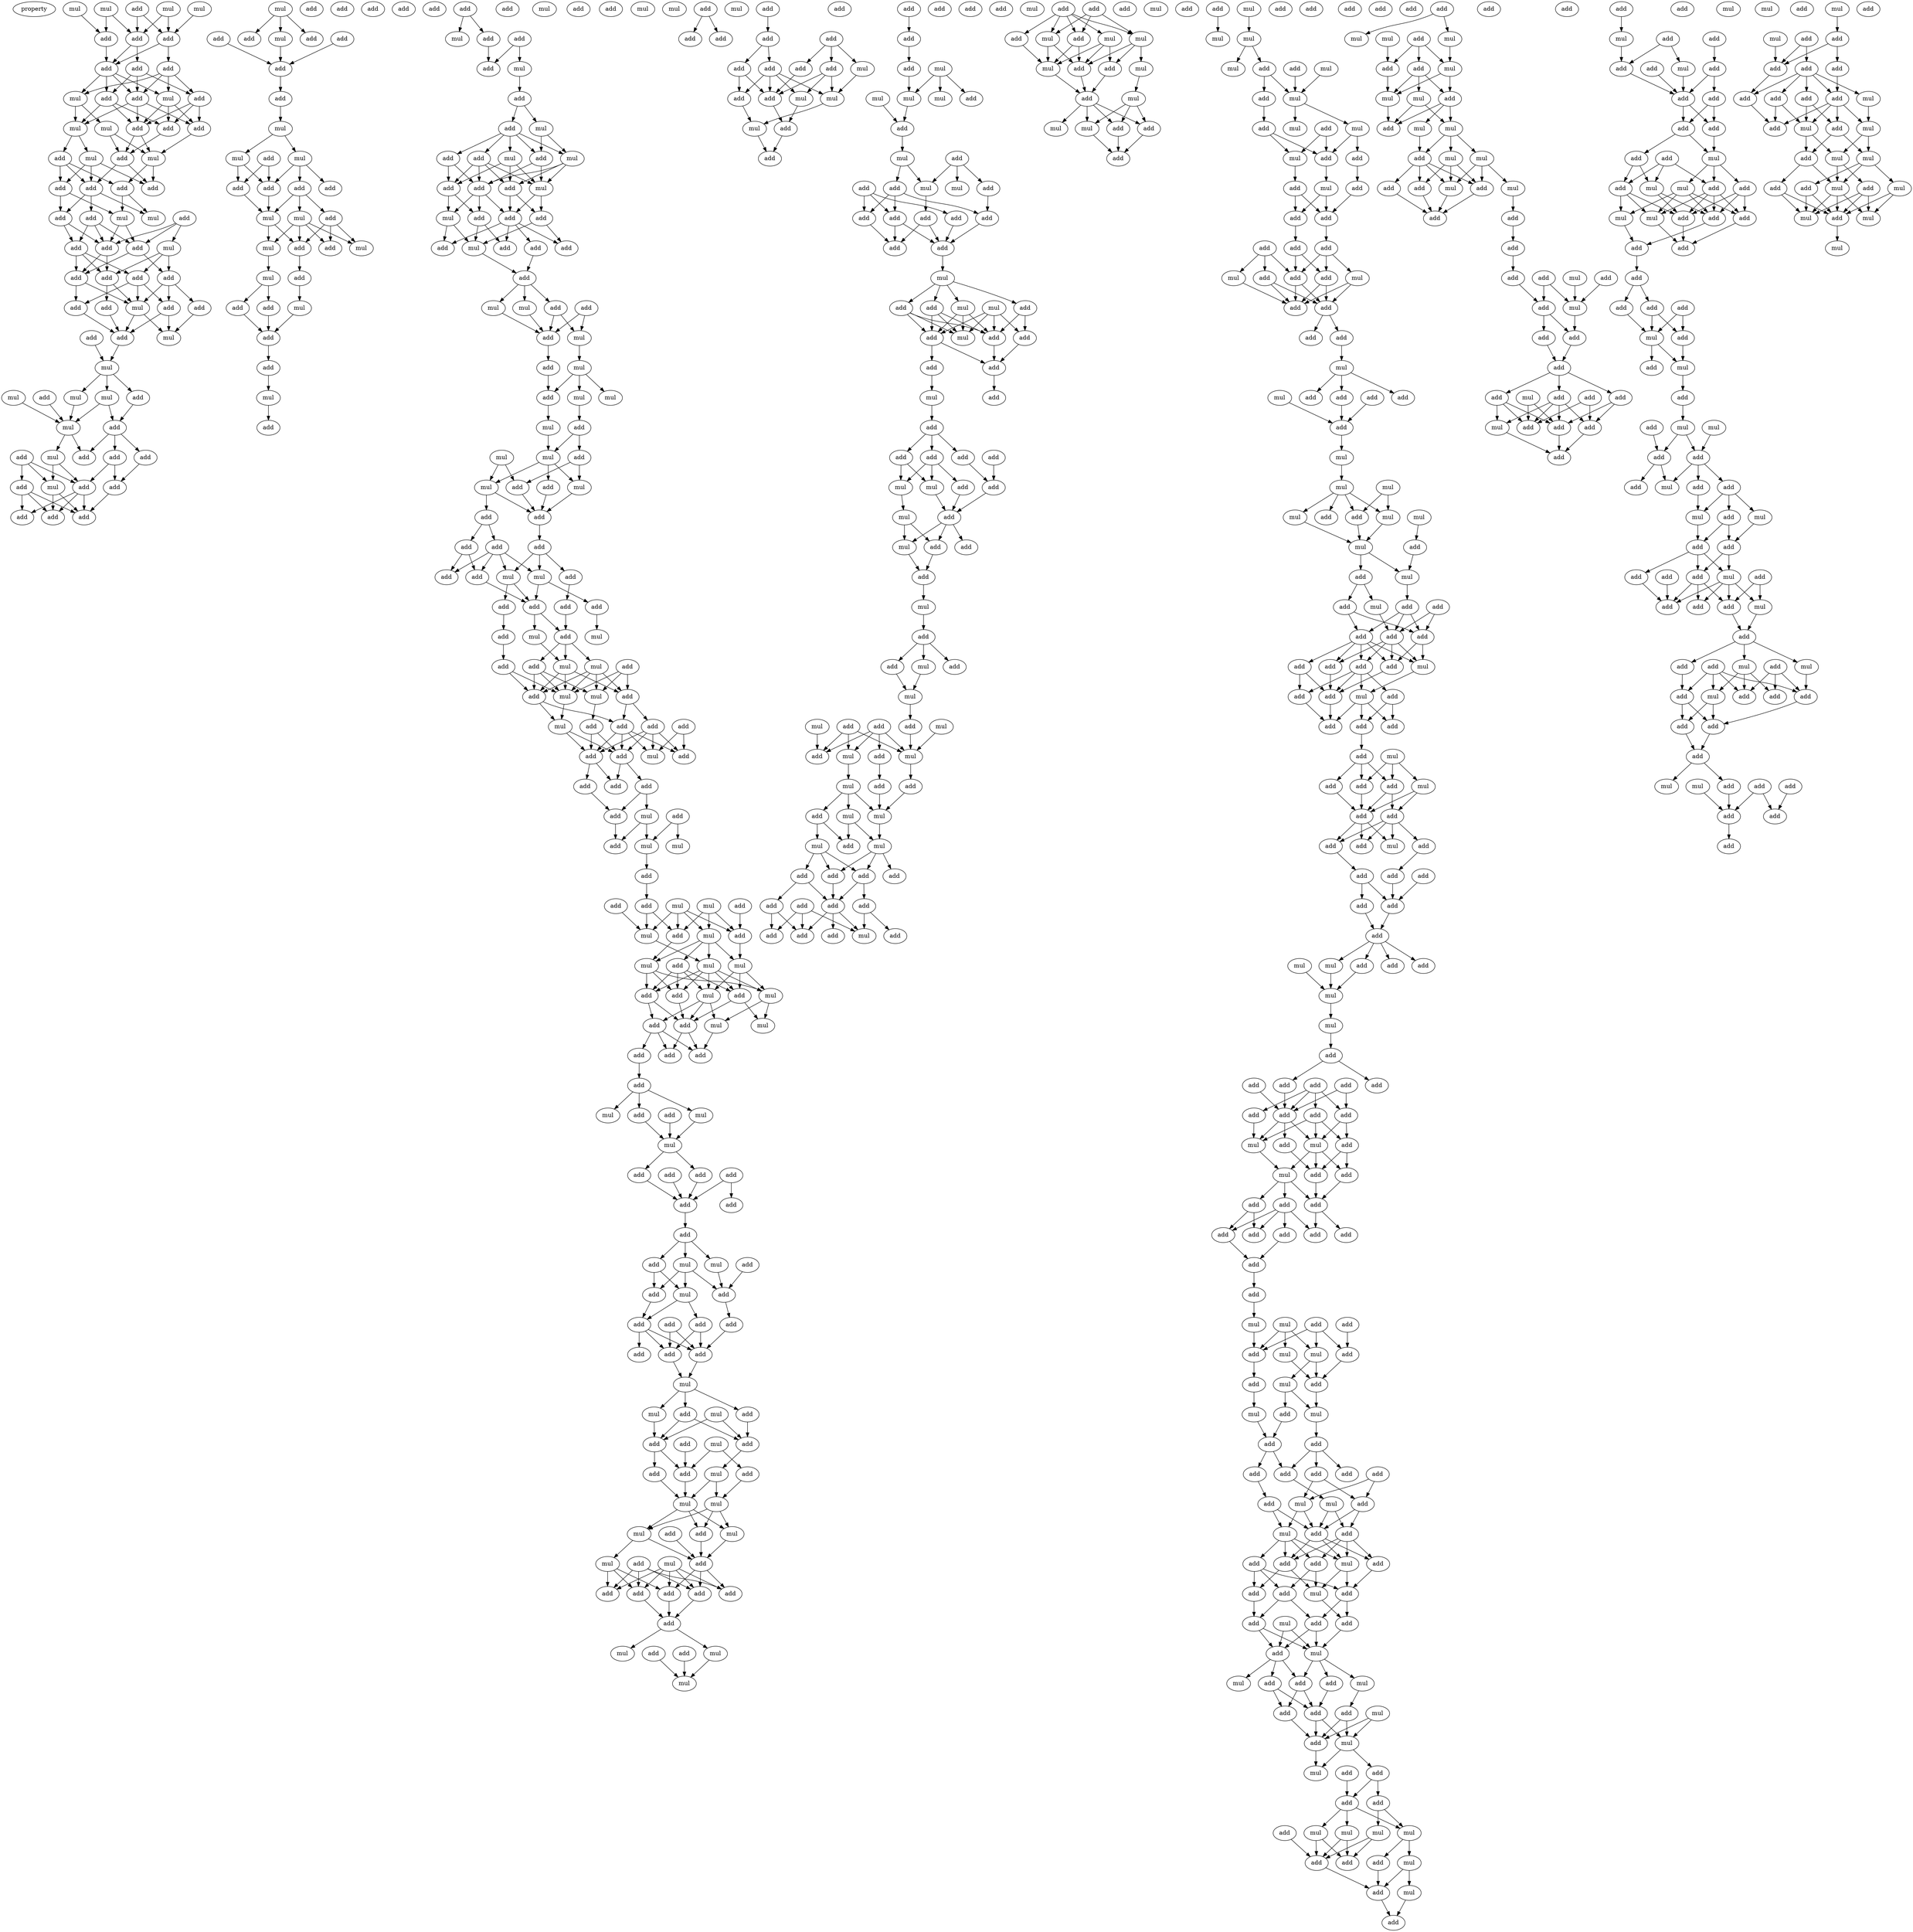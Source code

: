 digraph {
    node [fontcolor=black]
    property [mul=2,lf=1.8]
    0 [ label = mul ];
    1 [ label = mul ];
    2 [ label = mul ];
    3 [ label = add ];
    4 [ label = mul ];
    5 [ label = add ];
    6 [ label = add ];
    7 [ label = add ];
    8 [ label = add ];
    9 [ label = add ];
    10 [ label = add ];
    11 [ label = mul ];
    12 [ label = mul ];
    13 [ label = add ];
    14 [ label = add ];
    15 [ label = add ];
    16 [ label = add ];
    17 [ label = mul ];
    18 [ label = add ];
    19 [ label = add ];
    20 [ label = mul ];
    21 [ label = mul ];
    22 [ label = mul ];
    23 [ label = add ];
    24 [ label = add ];
    25 [ label = add ];
    26 [ label = add ];
    27 [ label = add ];
    28 [ label = add ];
    29 [ label = add ];
    30 [ label = mul ];
    31 [ label = mul ];
    32 [ label = add ];
    33 [ label = add ];
    34 [ label = add ];
    35 [ label = add ];
    36 [ label = add ];
    37 [ label = mul ];
    38 [ label = add ];
    39 [ label = add ];
    40 [ label = add ];
    41 [ label = add ];
    42 [ label = add ];
    43 [ label = mul ];
    44 [ label = add ];
    45 [ label = add ];
    46 [ label = add ];
    47 [ label = mul ];
    48 [ label = add ];
    49 [ label = add ];
    50 [ label = mul ];
    51 [ label = mul ];
    52 [ label = mul ];
    53 [ label = mul ];
    54 [ label = add ];
    55 [ label = add ];
    56 [ label = mul ];
    57 [ label = add ];
    58 [ label = mul ];
    59 [ label = add ];
    60 [ label = add ];
    61 [ label = add ];
    62 [ label = add ];
    63 [ label = add ];
    64 [ label = mul ];
    65 [ label = add ];
    66 [ label = add ];
    67 [ label = add ];
    68 [ label = add ];
    69 [ label = add ];
    70 [ label = mul ];
    71 [ label = add ];
    72 [ label = add ];
    73 [ label = mul ];
    74 [ label = add ];
    75 [ label = add ];
    76 [ label = add ];
    77 [ label = add ];
    78 [ label = add ];
    79 [ label = mul ];
    80 [ label = mul ];
    81 [ label = mul ];
    82 [ label = add ];
    83 [ label = add ];
    84 [ label = add ];
    85 [ label = add ];
    86 [ label = add ];
    87 [ label = add ];
    88 [ label = add ];
    89 [ label = mul ];
    90 [ label = mul ];
    91 [ label = add ];
    92 [ label = add ];
    93 [ label = add ];
    94 [ label = mul ];
    95 [ label = mul ];
    96 [ label = mul ];
    97 [ label = add ];
    98 [ label = add ];
    99 [ label = mul ];
    100 [ label = add ];
    101 [ label = add ];
    102 [ label = add ];
    103 [ label = add ];
    104 [ label = add ];
    105 [ label = mul ];
    106 [ label = add ];
    107 [ label = add ];
    108 [ label = add ];
    109 [ label = add ];
    110 [ label = mul ];
    111 [ label = add ];
    112 [ label = mul ];
    113 [ label = add ];
    114 [ label = add ];
    115 [ label = mul ];
    116 [ label = add ];
    117 [ label = mul ];
    118 [ label = mul ];
    119 [ label = add ];
    120 [ label = add ];
    121 [ label = mul ];
    122 [ label = add ];
    123 [ label = add ];
    124 [ label = add ];
    125 [ label = mul ];
    126 [ label = add ];
    127 [ label = add ];
    128 [ label = add ];
    129 [ label = mul ];
    130 [ label = add ];
    131 [ label = add ];
    132 [ label = add ];
    133 [ label = add ];
    134 [ label = add ];
    135 [ label = mul ];
    136 [ label = add ];
    137 [ label = add ];
    138 [ label = add ];
    139 [ label = mul ];
    140 [ label = add ];
    141 [ label = mul ];
    142 [ label = add ];
    143 [ label = mul ];
    144 [ label = mul ];
    145 [ label = mul ];
    146 [ label = add ];
    147 [ label = mul ];
    148 [ label = add ];
    149 [ label = mul ];
    150 [ label = add ];
    151 [ label = mul ];
    152 [ label = mul ];
    153 [ label = add ];
    154 [ label = mul ];
    155 [ label = mul ];
    156 [ label = add ];
    157 [ label = add ];
    158 [ label = add ];
    159 [ label = add ];
    160 [ label = add ];
    161 [ label = add ];
    162 [ label = mul ];
    163 [ label = mul ];
    164 [ label = add ];
    165 [ label = add ];
    166 [ label = add ];
    167 [ label = add ];
    168 [ label = add ];
    169 [ label = add ];
    170 [ label = add ];
    171 [ label = add ];
    172 [ label = mul ];
    173 [ label = mul ];
    174 [ label = add ];
    175 [ label = mul ];
    176 [ label = add ];
    177 [ label = add ];
    178 [ label = mul ];
    179 [ label = add ];
    180 [ label = mul ];
    181 [ label = add ];
    182 [ label = add ];
    183 [ label = mul ];
    184 [ label = add ];
    185 [ label = add ];
    186 [ label = add ];
    187 [ label = mul ];
    188 [ label = add ];
    189 [ label = add ];
    190 [ label = mul ];
    191 [ label = add ];
    192 [ label = add ];
    193 [ label = add ];
    194 [ label = add ];
    195 [ label = add ];
    196 [ label = mul ];
    197 [ label = add ];
    198 [ label = add ];
    199 [ label = add ];
    200 [ label = mul ];
    201 [ label = mul ];
    202 [ label = add ];
    203 [ label = mul ];
    204 [ label = add ];
    205 [ label = add ];
    206 [ label = mul ];
    207 [ label = add ];
    208 [ label = mul ];
    209 [ label = add ];
    210 [ label = mul ];
    211 [ label = add ];
    212 [ label = mul ];
    213 [ label = mul ];
    214 [ label = add ];
    215 [ label = mul ];
    216 [ label = mul ];
    217 [ label = add ];
    218 [ label = mul ];
    219 [ label = add ];
    220 [ label = add ];
    221 [ label = mul ];
    222 [ label = add ];
    223 [ label = add ];
    224 [ label = mul ];
    225 [ label = add ];
    226 [ label = add ];
    227 [ label = add ];
    228 [ label = add ];
    229 [ label = add ];
    230 [ label = add ];
    231 [ label = mul ];
    232 [ label = add ];
    233 [ label = mul ];
    234 [ label = mul ];
    235 [ label = add ];
    236 [ label = add ];
    237 [ label = add ];
    238 [ label = add ];
    239 [ label = add ];
    240 [ label = add ];
    241 [ label = add ];
    242 [ label = add ];
    243 [ label = mul ];
    244 [ label = mul ];
    245 [ label = add ];
    246 [ label = add ];
    247 [ label = add ];
    248 [ label = mul ];
    249 [ label = add ];
    250 [ label = add ];
    251 [ label = add ];
    252 [ label = add ];
    253 [ label = add ];
    254 [ label = add ];
    255 [ label = add ];
    256 [ label = add ];
    257 [ label = mul ];
    258 [ label = add ];
    259 [ label = mul ];
    260 [ label = add ];
    261 [ label = mul ];
    262 [ label = add ];
    263 [ label = add ];
    264 [ label = add ];
    265 [ label = mul ];
    266 [ label = add ];
    267 [ label = mul ];
    268 [ label = add ];
    269 [ label = add ];
    270 [ label = mul ];
    271 [ label = mul ];
    272 [ label = add ];
    273 [ label = add ];
    274 [ label = mul ];
    275 [ label = mul ];
    276 [ label = add ];
    277 [ label = mul ];
    278 [ label = add ];
    279 [ label = mul ];
    280 [ label = add ];
    281 [ label = add ];
    282 [ label = add ];
    283 [ label = add ];
    284 [ label = add ];
    285 [ label = add ];
    286 [ label = add ];
    287 [ label = mul ];
    288 [ label = mul ];
    289 [ label = mul ];
    290 [ label = add ];
    291 [ label = mul ];
    292 [ label = mul ];
    293 [ label = add ];
    294 [ label = add ];
    295 [ label = add ];
    296 [ label = mul ];
    297 [ label = add ];
    298 [ label = add ];
    299 [ label = add ];
    300 [ label = add ];
    301 [ label = mul ];
    302 [ label = add ];
    303 [ label = add ];
    304 [ label = add ];
    305 [ label = add ];
    306 [ label = mul ];
    307 [ label = add ];
    308 [ label = add ];
    309 [ label = mul ];
    310 [ label = mul ];
    311 [ label = add ];
    312 [ label = add ];
    313 [ label = add ];
    314 [ label = add ];
    315 [ label = mul ];
    316 [ label = add ];
    317 [ label = add ];
    318 [ label = mul ];
    319 [ label = add ];
    320 [ label = mul ];
    321 [ label = mul ];
    322 [ label = add ];
    323 [ label = add ];
    324 [ label = mul ];
    325 [ label = mul ];
    326 [ label = add ];
    327 [ label = mul ];
    328 [ label = add ];
    329 [ label = add ];
    330 [ label = add ];
    331 [ label = add ];
    332 [ label = add ];
    333 [ label = add ];
    334 [ label = add ];
    335 [ label = add ];
    336 [ label = add ];
    337 [ label = mul ];
    338 [ label = add ];
    339 [ label = mul ];
    340 [ label = add ];
    341 [ label = mul ];
    342 [ label = add ];
    343 [ label = mul ];
    344 [ label = add ];
    345 [ label = add ];
    346 [ label = add ];
    347 [ label = add ];
    348 [ label = add ];
    349 [ label = add ];
    350 [ label = mul ];
    351 [ label = add ];
    352 [ label = add ];
    353 [ label = add ];
    354 [ label = add ];
    355 [ label = add ];
    356 [ label = mul ];
    357 [ label = add ];
    358 [ label = mul ];
    359 [ label = add ];
    360 [ label = mul ];
    361 [ label = add ];
    362 [ label = mul ];
    363 [ label = add ];
    364 [ label = add ];
    365 [ label = add ];
    366 [ label = add ];
    367 [ label = mul ];
    368 [ label = add ];
    369 [ label = mul ];
    370 [ label = add ];
    371 [ label = add ];
    372 [ label = add ];
    373 [ label = mul ];
    374 [ label = mul ];
    375 [ label = add ];
    376 [ label = mul ];
    377 [ label = mul ];
    378 [ label = add ];
    379 [ label = add ];
    380 [ label = add ];
    381 [ label = mul ];
    382 [ label = add ];
    383 [ label = mul ];
    384 [ label = add ];
    385 [ label = add ];
    386 [ label = mul ];
    387 [ label = add ];
    388 [ label = mul ];
    389 [ label = mul ];
    390 [ label = add ];
    391 [ label = mul ];
    392 [ label = mul ];
    393 [ label = add ];
    394 [ label = add ];
    395 [ label = add ];
    396 [ label = add ];
    397 [ label = add ];
    398 [ label = add ];
    399 [ label = add ];
    400 [ label = add ];
    401 [ label = add ];
    402 [ label = mul ];
    403 [ label = add ];
    404 [ label = add ];
    405 [ label = add ];
    406 [ label = add ];
    407 [ label = add ];
    408 [ label = mul ];
    409 [ label = mul ];
    410 [ label = add ];
    411 [ label = mul ];
    412 [ label = add ];
    413 [ label = mul ];
    414 [ label = add ];
    415 [ label = mul ];
    416 [ label = add ];
    417 [ label = add ];
    418 [ label = mul ];
    419 [ label = add ];
    420 [ label = add ];
    421 [ label = mul ];
    422 [ label = mul ];
    423 [ label = mul ];
    424 [ label = add ];
    425 [ label = add ];
    426 [ label = add ];
    427 [ label = add ];
    428 [ label = mul ];
    429 [ label = mul ];
    430 [ label = mul ];
    431 [ label = mul ];
    432 [ label = add ];
    433 [ label = add ];
    434 [ label = mul ];
    435 [ label = add ];
    436 [ label = add ];
    437 [ label = mul ];
    438 [ label = add ];
    439 [ label = mul ];
    440 [ label = add ];
    441 [ label = mul ];
    442 [ label = add ];
    443 [ label = mul ];
    444 [ label = add ];
    445 [ label = add ];
    446 [ label = add ];
    447 [ label = add ];
    448 [ label = mul ];
    449 [ label = add ];
    450 [ label = add ];
    451 [ label = add ];
    452 [ label = add ];
    453 [ label = add ];
    454 [ label = mul ];
    455 [ label = add ];
    456 [ label = add ];
    457 [ label = add ];
    458 [ label = mul ];
    459 [ label = add ];
    460 [ label = add ];
    461 [ label = add ];
    462 [ label = add ];
    463 [ label = mul ];
    464 [ label = add ];
    465 [ label = add ];
    466 [ label = add ];
    467 [ label = mul ];
    468 [ label = add ];
    469 [ label = add ];
    470 [ label = mul ];
    471 [ label = add ];
    472 [ label = mul ];
    473 [ label = mul ];
    474 [ label = add ];
    475 [ label = mul ];
    476 [ label = add ];
    477 [ label = add ];
    478 [ label = mul ];
    479 [ label = mul ];
    480 [ label = mul ];
    481 [ label = add ];
    482 [ label = add ];
    483 [ label = mul ];
    484 [ label = mul ];
    485 [ label = add ];
    486 [ label = add ];
    487 [ label = add ];
    488 [ label = add ];
    489 [ label = add ];
    490 [ label = add ];
    491 [ label = mul ];
    492 [ label = add ];
    493 [ label = add ];
    494 [ label = add ];
    495 [ label = add ];
    496 [ label = mul ];
    497 [ label = add ];
    498 [ label = add ];
    499 [ label = add ];
    500 [ label = add ];
    501 [ label = add ];
    502 [ label = add ];
    503 [ label = mul ];
    504 [ label = add ];
    505 [ label = add ];
    506 [ label = add ];
    507 [ label = add ];
    508 [ label = mul ];
    509 [ label = add ];
    510 [ label = add ];
    511 [ label = mul ];
    512 [ label = add ];
    513 [ label = add ];
    514 [ label = add ];
    515 [ label = add ];
    516 [ label = add ];
    517 [ label = add ];
    518 [ label = add ];
    519 [ label = add ];
    520 [ label = add ];
    521 [ label = add ];
    522 [ label = add ];
    523 [ label = mul ];
    524 [ label = mul ];
    525 [ label = add ];
    526 [ label = add ];
    527 [ label = mul ];
    528 [ label = mul ];
    529 [ label = add ];
    530 [ label = add ];
    531 [ label = add ];
    532 [ label = add ];
    533 [ label = add ];
    534 [ label = add ];
    535 [ label = add ];
    536 [ label = add ];
    537 [ label = add ];
    538 [ label = add ];
    539 [ label = add ];
    540 [ label = add ];
    541 [ label = mul ];
    542 [ label = mul ];
    543 [ label = add ];
    544 [ label = mul ];
    545 [ label = add ];
    546 [ label = add ];
    547 [ label = add ];
    548 [ label = add ];
    549 [ label = add ];
    550 [ label = add ];
    551 [ label = add ];
    552 [ label = add ];
    553 [ label = add ];
    554 [ label = add ];
    555 [ label = add ];
    556 [ label = mul ];
    557 [ label = add ];
    558 [ label = mul ];
    559 [ label = add ];
    560 [ label = add ];
    561 [ label = mul ];
    562 [ label = add ];
    563 [ label = mul ];
    564 [ label = add ];
    565 [ label = add ];
    566 [ label = mul ];
    567 [ label = mul ];
    568 [ label = add ];
    569 [ label = mul ];
    570 [ label = add ];
    571 [ label = add ];
    572 [ label = add ];
    573 [ label = add ];
    574 [ label = add ];
    575 [ label = add ];
    576 [ label = add ];
    577 [ label = add ];
    578 [ label = mul ];
    579 [ label = mul ];
    580 [ label = add ];
    581 [ label = add ];
    582 [ label = add ];
    583 [ label = mul ];
    584 [ label = add ];
    585 [ label = mul ];
    586 [ label = add ];
    587 [ label = add ];
    588 [ label = add ];
    589 [ label = add ];
    590 [ label = add ];
    591 [ label = mul ];
    592 [ label = add ];
    593 [ label = add ];
    594 [ label = add ];
    595 [ label = add ];
    596 [ label = mul ];
    597 [ label = add ];
    598 [ label = mul ];
    599 [ label = mul ];
    600 [ label = add ];
    601 [ label = add ];
    602 [ label = add ];
    603 [ label = mul ];
    604 [ label = mul ];
    605 [ label = add ];
    606 [ label = add ];
    607 [ label = add ];
    608 [ label = mul ];
    609 [ label = add ];
    610 [ label = add ];
    611 [ label = mul ];
    612 [ label = add ];
    613 [ label = add ];
    614 [ label = add ];
    615 [ label = mul ];
    616 [ label = mul ];
    617 [ label = mul ];
    618 [ label = mul ];
    619 [ label = add ];
    620 [ label = add ];
    621 [ label = add ];
    622 [ label = mul ];
    623 [ label = add ];
    624 [ label = add ];
    625 [ label = mul ];
    626 [ label = add ];
    627 [ label = add ];
    628 [ label = mul ];
    629 [ label = mul ];
    630 [ label = add ];
    631 [ label = mul ];
    632 [ label = add ];
    633 [ label = mul ];
    634 [ label = add ];
    635 [ label = add ];
    636 [ label = mul ];
    637 [ label = mul ];
    638 [ label = mul ];
    639 [ label = mul ];
    640 [ label = add ];
    641 [ label = mul ];
    642 [ label = add ];
    643 [ label = mul ];
    644 [ label = add ];
    645 [ label = mul ];
    646 [ label = add ];
    647 [ label = mul ];
    648 [ label = add ];
    649 [ label = add ];
    650 [ label = add ];
    651 [ label = add ];
    652 [ label = mul ];
    653 [ label = add ];
    654 [ label = add ];
    655 [ label = add ];
    656 [ label = mul ];
    657 [ label = add ];
    658 [ label = add ];
    659 [ label = add ];
    660 [ label = add ];
    661 [ label = add ];
    662 [ label = add ];
    663 [ label = mul ];
    664 [ label = add ];
    665 [ label = add ];
    666 [ label = add ];
    667 [ label = add ];
    668 [ label = add ];
    669 [ label = mul ];
    670 [ label = add ];
    671 [ label = add ];
    672 [ label = add ];
    673 [ label = add ];
    674 [ label = add ];
    675 [ label = add ];
    676 [ label = mul ];
    677 [ label = add ];
    678 [ label = add ];
    679 [ label = mul ];
    680 [ label = add ];
    681 [ label = add ];
    682 [ label = add ];
    683 [ label = add ];
    684 [ label = add ];
    685 [ label = mul ];
    686 [ label = add ];
    687 [ label = add ];
    688 [ label = mul ];
    689 [ label = add ];
    690 [ label = add ];
    691 [ label = add ];
    692 [ label = mul ];
    693 [ label = mul ];
    694 [ label = add ];
    695 [ label = mul ];
    696 [ label = add ];
    697 [ label = add ];
    698 [ label = add ];
    699 [ label = add ];
    700 [ label = add ];
    701 [ label = add ];
    702 [ label = add ];
    703 [ label = add ];
    704 [ label = add ];
    705 [ label = mul ];
    706 [ label = add ];
    707 [ label = mul ];
    708 [ label = add ];
    709 [ label = add ];
    710 [ label = mul ];
    711 [ label = add ];
    712 [ label = mul ];
    713 [ label = mul ];
    714 [ label = add ];
    715 [ label = add ];
    716 [ label = add ];
    717 [ label = mul ];
    718 [ label = mul ];
    719 [ label = add ];
    720 [ label = add ];
    721 [ label = mul ];
    722 [ label = mul ];
    723 [ label = add ];
    724 [ label = add ];
    725 [ label = add ];
    726 [ label = add ];
    727 [ label = add ];
    728 [ label = add ];
    729 [ label = add ];
    730 [ label = mul ];
    731 [ label = mul ];
    732 [ label = add ];
    733 [ label = add ];
    734 [ label = add ];
    735 [ label = add ];
    736 [ label = mul ];
    737 [ label = add ];
    738 [ label = add ];
    739 [ label = add ];
    740 [ label = mul ];
    741 [ label = mul ];
    742 [ label = add ];
    743 [ label = add ];
    744 [ label = add ];
    745 [ label = add ];
    746 [ label = add ];
    747 [ label = add ];
    748 [ label = add ];
    749 [ label = add ];
    750 [ label = mul ];
    751 [ label = add ];
    752 [ label = mul ];
    753 [ label = add ];
    754 [ label = add ];
    755 [ label = add ];
    756 [ label = add ];
    757 [ label = add ];
    758 [ label = mul ];
    759 [ label = add ];
    760 [ label = add ];
    761 [ label = mul ];
    762 [ label = add ];
    763 [ label = add ];
    764 [ label = add ];
    765 [ label = mul ];
    766 [ label = add ];
    767 [ label = add ];
    768 [ label = add ];
    769 [ label = add ];
    770 [ label = add ];
    771 [ label = mul ];
    772 [ label = mul ];
    773 [ label = add ];
    774 [ label = mul ];
    775 [ label = mul ];
    776 [ label = add ];
    777 [ label = add ];
    778 [ label = mul ];
    779 [ label = mul ];
    780 [ label = add ];
    781 [ label = add ];
    782 [ label = add ];
    783 [ label = mul ];
    784 [ label = mul ];
    785 [ label = mul ];
    786 [ label = add ];
    0 -> 7 [ name = 0 ];
    1 -> 6 [ name = 1 ];
    1 -> 7 [ name = 2 ];
    2 -> 5 [ name = 3 ];
    3 -> 6 [ name = 4 ];
    3 -> 7 [ name = 5 ];
    4 -> 5 [ name = 6 ];
    4 -> 6 [ name = 7 ];
    5 -> 8 [ name = 8 ];
    6 -> 8 [ name = 9 ];
    6 -> 10 [ name = 10 ];
    7 -> 8 [ name = 11 ];
    7 -> 9 [ name = 12 ];
    8 -> 11 [ name = 13 ];
    8 -> 12 [ name = 14 ];
    8 -> 13 [ name = 15 ];
    8 -> 15 [ name = 16 ];
    9 -> 11 [ name = 17 ];
    9 -> 12 [ name = 18 ];
    9 -> 14 [ name = 19 ];
    9 -> 15 [ name = 20 ];
    10 -> 13 [ name = 21 ];
    10 -> 14 [ name = 22 ];
    10 -> 15 [ name = 23 ];
    11 -> 16 [ name = 24 ];
    11 -> 18 [ name = 25 ];
    11 -> 19 [ name = 26 ];
    12 -> 17 [ name = 27 ];
    12 -> 20 [ name = 28 ];
    13 -> 18 [ name = 29 ];
    13 -> 19 [ name = 30 ];
    13 -> 20 [ name = 31 ];
    14 -> 16 [ name = 32 ];
    14 -> 18 [ name = 33 ];
    14 -> 19 [ name = 34 ];
    15 -> 16 [ name = 35 ];
    15 -> 18 [ name = 36 ];
    15 -> 20 [ name = 37 ];
    16 -> 21 [ name = 38 ];
    17 -> 21 [ name = 39 ];
    17 -> 24 [ name = 40 ];
    18 -> 21 [ name = 41 ];
    18 -> 24 [ name = 42 ];
    19 -> 24 [ name = 43 ];
    20 -> 22 [ name = 44 ];
    20 -> 23 [ name = 45 ];
    21 -> 25 [ name = 46 ];
    21 -> 28 [ name = 47 ];
    22 -> 25 [ name = 48 ];
    22 -> 26 [ name = 49 ];
    22 -> 27 [ name = 50 ];
    23 -> 26 [ name = 51 ];
    23 -> 27 [ name = 52 ];
    23 -> 28 [ name = 53 ];
    24 -> 25 [ name = 54 ];
    24 -> 26 [ name = 55 ];
    26 -> 29 [ name = 56 ];
    26 -> 30 [ name = 57 ];
    26 -> 33 [ name = 58 ];
    27 -> 29 [ name = 59 ];
    27 -> 31 [ name = 60 ];
    28 -> 30 [ name = 61 ];
    28 -> 31 [ name = 62 ];
    29 -> 34 [ name = 63 ];
    29 -> 35 [ name = 64 ];
    31 -> 34 [ name = 65 ];
    31 -> 36 [ name = 66 ];
    32 -> 34 [ name = 67 ];
    32 -> 36 [ name = 68 ];
    32 -> 37 [ name = 69 ];
    33 -> 34 [ name = 70 ];
    33 -> 35 [ name = 71 ];
    33 -> 36 [ name = 72 ];
    34 -> 39 [ name = 73 ];
    34 -> 41 [ name = 74 ];
    35 -> 38 [ name = 75 ];
    35 -> 39 [ name = 76 ];
    35 -> 41 [ name = 77 ];
    36 -> 39 [ name = 78 ];
    36 -> 40 [ name = 79 ];
    37 -> 38 [ name = 80 ];
    37 -> 40 [ name = 81 ];
    37 -> 41 [ name = 82 ];
    38 -> 42 [ name = 83 ];
    38 -> 43 [ name = 84 ];
    38 -> 44 [ name = 85 ];
    39 -> 43 [ name = 86 ];
    39 -> 44 [ name = 87 ];
    40 -> 42 [ name = 88 ];
    40 -> 43 [ name = 89 ];
    40 -> 46 [ name = 90 ];
    41 -> 43 [ name = 91 ];
    41 -> 45 [ name = 92 ];
    42 -> 47 [ name = 93 ];
    42 -> 49 [ name = 94 ];
    43 -> 47 [ name = 95 ];
    43 -> 49 [ name = 96 ];
    44 -> 49 [ name = 97 ];
    45 -> 49 [ name = 98 ];
    46 -> 47 [ name = 99 ];
    48 -> 50 [ name = 100 ];
    49 -> 50 [ name = 101 ];
    50 -> 51 [ name = 102 ];
    50 -> 52 [ name = 103 ];
    50 -> 55 [ name = 104 ];
    51 -> 56 [ name = 105 ];
    52 -> 56 [ name = 106 ];
    52 -> 57 [ name = 107 ];
    53 -> 56 [ name = 108 ];
    54 -> 56 [ name = 109 ];
    55 -> 57 [ name = 110 ];
    56 -> 58 [ name = 111 ];
    56 -> 59 [ name = 112 ];
    57 -> 59 [ name = 113 ];
    57 -> 60 [ name = 114 ];
    57 -> 62 [ name = 115 ];
    58 -> 64 [ name = 116 ];
    58 -> 65 [ name = 117 ];
    60 -> 63 [ name = 118 ];
    61 -> 64 [ name = 119 ];
    61 -> 65 [ name = 120 ];
    61 -> 66 [ name = 121 ];
    62 -> 63 [ name = 122 ];
    62 -> 65 [ name = 123 ];
    63 -> 68 [ name = 124 ];
    64 -> 67 [ name = 125 ];
    64 -> 68 [ name = 126 ];
    65 -> 67 [ name = 127 ];
    65 -> 68 [ name = 128 ];
    65 -> 69 [ name = 129 ];
    66 -> 67 [ name = 130 ];
    66 -> 68 [ name = 131 ];
    66 -> 69 [ name = 132 ];
    70 -> 71 [ name = 133 ];
    70 -> 73 [ name = 134 ];
    70 -> 74 [ name = 135 ];
    72 -> 76 [ name = 136 ];
    73 -> 76 [ name = 137 ];
    75 -> 76 [ name = 138 ];
    76 -> 78 [ name = 139 ];
    78 -> 79 [ name = 140 ];
    79 -> 80 [ name = 141 ];
    79 -> 81 [ name = 142 ];
    80 -> 84 [ name = 143 ];
    80 -> 85 [ name = 144 ];
    80 -> 86 [ name = 145 ];
    81 -> 85 [ name = 146 ];
    81 -> 87 [ name = 147 ];
    82 -> 85 [ name = 148 ];
    82 -> 87 [ name = 149 ];
    84 -> 88 [ name = 150 ];
    84 -> 89 [ name = 151 ];
    84 -> 90 [ name = 152 ];
    85 -> 89 [ name = 153 ];
    87 -> 89 [ name = 154 ];
    88 -> 91 [ name = 155 ];
    88 -> 93 [ name = 156 ];
    88 -> 95 [ name = 157 ];
    89 -> 91 [ name = 158 ];
    89 -> 94 [ name = 159 ];
    90 -> 91 [ name = 160 ];
    90 -> 93 [ name = 161 ];
    90 -> 94 [ name = 162 ];
    90 -> 95 [ name = 163 ];
    91 -> 97 [ name = 164 ];
    94 -> 96 [ name = 165 ];
    96 -> 98 [ name = 166 ];
    96 -> 100 [ name = 167 ];
    97 -> 99 [ name = 168 ];
    98 -> 101 [ name = 169 ];
    99 -> 101 [ name = 170 ];
    100 -> 101 [ name = 171 ];
    101 -> 103 [ name = 172 ];
    103 -> 105 [ name = 173 ];
    105 -> 106 [ name = 174 ];
    107 -> 108 [ name = 175 ];
    107 -> 110 [ name = 176 ];
    108 -> 111 [ name = 177 ];
    109 -> 111 [ name = 178 ];
    109 -> 112 [ name = 179 ];
    112 -> 113 [ name = 180 ];
    113 -> 114 [ name = 181 ];
    113 -> 115 [ name = 182 ];
    114 -> 116 [ name = 183 ];
    114 -> 117 [ name = 184 ];
    114 -> 118 [ name = 185 ];
    114 -> 119 [ name = 186 ];
    114 -> 120 [ name = 187 ];
    115 -> 118 [ name = 188 ];
    115 -> 120 [ name = 189 ];
    116 -> 121 [ name = 190 ];
    116 -> 122 [ name = 191 ];
    116 -> 123 [ name = 192 ];
    116 -> 124 [ name = 193 ];
    117 -> 121 [ name = 194 ];
    117 -> 123 [ name = 195 ];
    117 -> 124 [ name = 196 ];
    118 -> 121 [ name = 197 ];
    118 -> 122 [ name = 198 ];
    118 -> 124 [ name = 199 ];
    119 -> 122 [ name = 200 ];
    119 -> 123 [ name = 201 ];
    120 -> 121 [ name = 202 ];
    120 -> 122 [ name = 203 ];
    121 -> 126 [ name = 204 ];
    121 -> 128 [ name = 205 ];
    122 -> 125 [ name = 206 ];
    122 -> 127 [ name = 207 ];
    122 -> 128 [ name = 208 ];
    123 -> 125 [ name = 209 ];
    123 -> 127 [ name = 210 ];
    124 -> 126 [ name = 211 ];
    124 -> 128 [ name = 212 ];
    125 -> 129 [ name = 213 ];
    125 -> 131 [ name = 214 ];
    126 -> 129 [ name = 215 ];
    126 -> 132 [ name = 216 ];
    127 -> 129 [ name = 217 ];
    127 -> 133 [ name = 218 ];
    128 -> 130 [ name = 219 ];
    128 -> 131 [ name = 220 ];
    128 -> 132 [ name = 221 ];
    128 -> 133 [ name = 222 ];
    129 -> 134 [ name = 223 ];
    130 -> 134 [ name = 224 ];
    134 -> 135 [ name = 225 ];
    134 -> 138 [ name = 226 ];
    134 -> 139 [ name = 227 ];
    135 -> 140 [ name = 228 ];
    136 -> 140 [ name = 229 ];
    136 -> 141 [ name = 230 ];
    138 -> 140 [ name = 231 ];
    138 -> 141 [ name = 232 ];
    139 -> 140 [ name = 233 ];
    140 -> 142 [ name = 234 ];
    141 -> 143 [ name = 235 ];
    142 -> 146 [ name = 236 ];
    143 -> 144 [ name = 237 ];
    143 -> 146 [ name = 238 ];
    143 -> 147 [ name = 239 ];
    146 -> 149 [ name = 240 ];
    147 -> 148 [ name = 241 ];
    148 -> 150 [ name = 242 ];
    148 -> 151 [ name = 243 ];
    149 -> 151 [ name = 244 ];
    150 -> 153 [ name = 245 ];
    150 -> 155 [ name = 246 ];
    151 -> 154 [ name = 247 ];
    151 -> 155 [ name = 248 ];
    151 -> 156 [ name = 249 ];
    152 -> 153 [ name = 250 ];
    152 -> 154 [ name = 251 ];
    153 -> 158 [ name = 252 ];
    154 -> 157 [ name = 253 ];
    154 -> 158 [ name = 254 ];
    155 -> 158 [ name = 255 ];
    156 -> 158 [ name = 256 ];
    157 -> 159 [ name = 257 ];
    157 -> 161 [ name = 258 ];
    158 -> 160 [ name = 259 ];
    159 -> 162 [ name = 260 ];
    159 -> 163 [ name = 261 ];
    159 -> 164 [ name = 262 ];
    159 -> 166 [ name = 263 ];
    160 -> 162 [ name = 264 ];
    160 -> 163 [ name = 265 ];
    160 -> 165 [ name = 266 ];
    161 -> 164 [ name = 267 ];
    161 -> 166 [ name = 268 ];
    162 -> 169 [ name = 269 ];
    162 -> 170 [ name = 270 ];
    163 -> 168 [ name = 271 ];
    163 -> 169 [ name = 272 ];
    164 -> 169 [ name = 273 ];
    165 -> 167 [ name = 274 ];
    167 -> 174 [ name = 275 ];
    168 -> 171 [ name = 276 ];
    169 -> 172 [ name = 277 ];
    169 -> 174 [ name = 278 ];
    170 -> 173 [ name = 279 ];
    171 -> 177 [ name = 280 ];
    172 -> 178 [ name = 281 ];
    174 -> 175 [ name = 282 ];
    174 -> 176 [ name = 283 ];
    174 -> 178 [ name = 284 ];
    175 -> 180 [ name = 285 ];
    175 -> 181 [ name = 286 ];
    175 -> 182 [ name = 287 ];
    175 -> 183 [ name = 288 ];
    176 -> 180 [ name = 289 ];
    176 -> 182 [ name = 290 ];
    176 -> 183 [ name = 291 ];
    177 -> 180 [ name = 292 ];
    177 -> 182 [ name = 293 ];
    178 -> 180 [ name = 294 ];
    178 -> 181 [ name = 295 ];
    178 -> 182 [ name = 296 ];
    179 -> 180 [ name = 297 ];
    179 -> 181 [ name = 298 ];
    179 -> 183 [ name = 299 ];
    180 -> 187 [ name = 300 ];
    181 -> 185 [ name = 301 ];
    181 -> 188 [ name = 302 ];
    182 -> 187 [ name = 303 ];
    182 -> 188 [ name = 304 ];
    183 -> 186 [ name = 305 ];
    184 -> 190 [ name = 306 ];
    184 -> 192 [ name = 307 ];
    185 -> 189 [ name = 308 ];
    185 -> 190 [ name = 309 ];
    185 -> 191 [ name = 310 ];
    185 -> 192 [ name = 311 ];
    186 -> 189 [ name = 312 ];
    186 -> 191 [ name = 313 ];
    187 -> 189 [ name = 314 ];
    187 -> 191 [ name = 315 ];
    188 -> 189 [ name = 316 ];
    188 -> 190 [ name = 317 ];
    188 -> 191 [ name = 318 ];
    188 -> 192 [ name = 319 ];
    189 -> 193 [ name = 320 ];
    189 -> 195 [ name = 321 ];
    191 -> 193 [ name = 322 ];
    191 -> 194 [ name = 323 ];
    194 -> 196 [ name = 324 ];
    194 -> 197 [ name = 325 ];
    195 -> 197 [ name = 326 ];
    196 -> 199 [ name = 327 ];
    196 -> 201 [ name = 328 ];
    197 -> 199 [ name = 329 ];
    198 -> 200 [ name = 330 ];
    198 -> 201 [ name = 331 ];
    201 -> 202 [ name = 332 ];
    202 -> 204 [ name = 333 ];
    203 -> 208 [ name = 334 ];
    203 -> 209 [ name = 335 ];
    203 -> 211 [ name = 336 ];
    204 -> 209 [ name = 337 ];
    204 -> 210 [ name = 338 ];
    205 -> 210 [ name = 339 ];
    206 -> 208 [ name = 340 ];
    206 -> 209 [ name = 341 ];
    206 -> 210 [ name = 342 ];
    206 -> 211 [ name = 343 ];
    207 -> 211 [ name = 344 ];
    208 -> 212 [ name = 345 ];
    208 -> 213 [ name = 346 ];
    208 -> 214 [ name = 347 ];
    208 -> 215 [ name = 348 ];
    209 -> 215 [ name = 349 ];
    210 -> 212 [ name = 350 ];
    211 -> 213 [ name = 351 ];
    212 -> 216 [ name = 352 ];
    212 -> 217 [ name = 353 ];
    212 -> 218 [ name = 354 ];
    212 -> 219 [ name = 355 ];
    212 -> 220 [ name = 356 ];
    213 -> 216 [ name = 357 ];
    213 -> 217 [ name = 358 ];
    213 -> 218 [ name = 359 ];
    214 -> 216 [ name = 360 ];
    214 -> 217 [ name = 361 ];
    214 -> 219 [ name = 362 ];
    214 -> 220 [ name = 363 ];
    215 -> 218 [ name = 364 ];
    215 -> 219 [ name = 365 ];
    215 -> 220 [ name = 366 ];
    216 -> 221 [ name = 367 ];
    216 -> 222 [ name = 368 ];
    216 -> 223 [ name = 369 ];
    217 -> 222 [ name = 370 ];
    217 -> 224 [ name = 371 ];
    218 -> 221 [ name = 372 ];
    218 -> 224 [ name = 373 ];
    219 -> 222 [ name = 374 ];
    220 -> 222 [ name = 375 ];
    220 -> 223 [ name = 376 ];
    221 -> 227 [ name = 377 ];
    222 -> 225 [ name = 378 ];
    222 -> 227 [ name = 379 ];
    223 -> 225 [ name = 380 ];
    223 -> 226 [ name = 381 ];
    223 -> 227 [ name = 382 ];
    226 -> 228 [ name = 383 ];
    228 -> 229 [ name = 384 ];
    228 -> 231 [ name = 385 ];
    228 -> 233 [ name = 386 ];
    229 -> 234 [ name = 387 ];
    232 -> 234 [ name = 388 ];
    233 -> 234 [ name = 389 ];
    234 -> 235 [ name = 390 ];
    234 -> 238 [ name = 391 ];
    235 -> 239 [ name = 392 ];
    236 -> 239 [ name = 393 ];
    236 -> 240 [ name = 394 ];
    237 -> 239 [ name = 395 ];
    238 -> 239 [ name = 396 ];
    239 -> 241 [ name = 397 ];
    241 -> 242 [ name = 398 ];
    241 -> 243 [ name = 399 ];
    241 -> 244 [ name = 400 ];
    242 -> 247 [ name = 401 ];
    242 -> 248 [ name = 402 ];
    243 -> 246 [ name = 403 ];
    244 -> 246 [ name = 404 ];
    244 -> 247 [ name = 405 ];
    244 -> 248 [ name = 406 ];
    245 -> 246 [ name = 407 ];
    246 -> 250 [ name = 408 ];
    247 -> 249 [ name = 409 ];
    248 -> 249 [ name = 410 ];
    248 -> 251 [ name = 411 ];
    249 -> 254 [ name = 412 ];
    249 -> 255 [ name = 413 ];
    249 -> 256 [ name = 414 ];
    250 -> 255 [ name = 415 ];
    251 -> 255 [ name = 416 ];
    251 -> 256 [ name = 417 ];
    252 -> 255 [ name = 418 ];
    252 -> 256 [ name = 419 ];
    255 -> 257 [ name = 420 ];
    256 -> 257 [ name = 421 ];
    257 -> 258 [ name = 422 ];
    257 -> 259 [ name = 423 ];
    257 -> 260 [ name = 424 ];
    258 -> 262 [ name = 425 ];
    258 -> 264 [ name = 426 ];
    259 -> 264 [ name = 427 ];
    260 -> 262 [ name = 428 ];
    261 -> 262 [ name = 429 ];
    261 -> 264 [ name = 430 ];
    262 -> 267 [ name = 431 ];
    263 -> 266 [ name = 432 ];
    264 -> 266 [ name = 433 ];
    264 -> 269 [ name = 434 ];
    265 -> 266 [ name = 435 ];
    265 -> 268 [ name = 436 ];
    266 -> 270 [ name = 437 ];
    267 -> 270 [ name = 438 ];
    267 -> 271 [ name = 439 ];
    268 -> 271 [ name = 440 ];
    269 -> 270 [ name = 441 ];
    270 -> 272 [ name = 442 ];
    270 -> 274 [ name = 443 ];
    270 -> 275 [ name = 444 ];
    271 -> 272 [ name = 445 ];
    271 -> 274 [ name = 446 ];
    271 -> 275 [ name = 447 ];
    272 -> 276 [ name = 448 ];
    273 -> 276 [ name = 449 ];
    274 -> 276 [ name = 450 ];
    275 -> 276 [ name = 451 ];
    275 -> 279 [ name = 452 ];
    276 -> 280 [ name = 453 ];
    276 -> 281 [ name = 454 ];
    276 -> 283 [ name = 455 ];
    277 -> 280 [ name = 456 ];
    277 -> 281 [ name = 457 ];
    277 -> 282 [ name = 458 ];
    277 -> 283 [ name = 459 ];
    277 -> 284 [ name = 460 ];
    278 -> 280 [ name = 461 ];
    278 -> 282 [ name = 462 ];
    278 -> 283 [ name = 463 ];
    278 -> 284 [ name = 464 ];
    279 -> 281 [ name = 465 ];
    279 -> 282 [ name = 466 ];
    279 -> 284 [ name = 467 ];
    281 -> 285 [ name = 468 ];
    282 -> 285 [ name = 469 ];
    283 -> 285 [ name = 470 ];
    285 -> 287 [ name = 471 ];
    285 -> 288 [ name = 472 ];
    286 -> 291 [ name = 473 ];
    288 -> 291 [ name = 474 ];
    290 -> 291 [ name = 475 ];
    293 -> 294 [ name = 476 ];
    293 -> 295 [ name = 477 ];
    297 -> 299 [ name = 478 ];
    299 -> 302 [ name = 479 ];
    299 -> 303 [ name = 480 ];
    300 -> 301 [ name = 481 ];
    300 -> 304 [ name = 482 ];
    300 -> 305 [ name = 483 ];
    301 -> 309 [ name = 484 ];
    302 -> 307 [ name = 485 ];
    302 -> 308 [ name = 486 ];
    303 -> 306 [ name = 487 ];
    303 -> 307 [ name = 488 ];
    303 -> 308 [ name = 489 ];
    303 -> 309 [ name = 490 ];
    304 -> 306 [ name = 491 ];
    304 -> 307 [ name = 492 ];
    304 -> 309 [ name = 493 ];
    305 -> 307 [ name = 494 ];
    306 -> 311 [ name = 495 ];
    307 -> 311 [ name = 496 ];
    308 -> 310 [ name = 497 ];
    309 -> 310 [ name = 498 ];
    310 -> 313 [ name = 499 ];
    311 -> 313 [ name = 500 ];
    312 -> 314 [ name = 501 ];
    314 -> 316 [ name = 502 ];
    315 -> 318 [ name = 503 ];
    315 -> 319 [ name = 504 ];
    315 -> 321 [ name = 505 ];
    316 -> 321 [ name = 506 ];
    320 -> 322 [ name = 507 ];
    321 -> 322 [ name = 508 ];
    322 -> 324 [ name = 509 ];
    323 -> 325 [ name = 510 ];
    323 -> 327 [ name = 511 ];
    323 -> 329 [ name = 512 ];
    324 -> 327 [ name = 513 ];
    324 -> 328 [ name = 514 ];
    326 -> 331 [ name = 515 ];
    326 -> 332 [ name = 516 ];
    326 -> 334 [ name = 517 ];
    327 -> 333 [ name = 518 ];
    328 -> 330 [ name = 519 ];
    328 -> 331 [ name = 520 ];
    328 -> 334 [ name = 521 ];
    329 -> 330 [ name = 522 ];
    330 -> 336 [ name = 523 ];
    331 -> 335 [ name = 524 ];
    332 -> 336 [ name = 525 ];
    333 -> 335 [ name = 526 ];
    333 -> 336 [ name = 527 ];
    334 -> 335 [ name = 528 ];
    334 -> 336 [ name = 529 ];
    336 -> 337 [ name = 530 ];
    337 -> 338 [ name = 531 ];
    337 -> 339 [ name = 532 ];
    337 -> 340 [ name = 533 ];
    337 -> 342 [ name = 534 ];
    338 -> 343 [ name = 535 ];
    338 -> 344 [ name = 536 ];
    338 -> 345 [ name = 537 ];
    339 -> 343 [ name = 538 ];
    339 -> 344 [ name = 539 ];
    339 -> 345 [ name = 540 ];
    340 -> 343 [ name = 541 ];
    340 -> 344 [ name = 542 ];
    340 -> 345 [ name = 543 ];
    341 -> 343 [ name = 544 ];
    341 -> 344 [ name = 545 ];
    341 -> 345 [ name = 546 ];
    341 -> 346 [ name = 547 ];
    342 -> 345 [ name = 548 ];
    342 -> 346 [ name = 549 ];
    344 -> 347 [ name = 550 ];
    344 -> 348 [ name = 551 ];
    345 -> 347 [ name = 552 ];
    346 -> 347 [ name = 553 ];
    347 -> 349 [ name = 554 ];
    348 -> 350 [ name = 555 ];
    350 -> 351 [ name = 556 ];
    351 -> 352 [ name = 557 ];
    351 -> 353 [ name = 558 ];
    351 -> 354 [ name = 559 ];
    352 -> 356 [ name = 560 ];
    352 -> 358 [ name = 561 ];
    353 -> 356 [ name = 562 ];
    353 -> 357 [ name = 563 ];
    353 -> 358 [ name = 564 ];
    354 -> 359 [ name = 565 ];
    355 -> 359 [ name = 566 ];
    356 -> 360 [ name = 567 ];
    357 -> 361 [ name = 568 ];
    358 -> 361 [ name = 569 ];
    359 -> 361 [ name = 570 ];
    360 -> 362 [ name = 571 ];
    360 -> 364 [ name = 572 ];
    361 -> 362 [ name = 573 ];
    361 -> 364 [ name = 574 ];
    361 -> 365 [ name = 575 ];
    362 -> 366 [ name = 576 ];
    364 -> 366 [ name = 577 ];
    366 -> 367 [ name = 578 ];
    367 -> 368 [ name = 579 ];
    368 -> 369 [ name = 580 ];
    368 -> 371 [ name = 581 ];
    368 -> 372 [ name = 582 ];
    369 -> 374 [ name = 583 ];
    372 -> 374 [ name = 584 ];
    374 -> 375 [ name = 585 ];
    375 -> 383 [ name = 586 ];
    376 -> 383 [ name = 587 ];
    377 -> 380 [ name = 588 ];
    378 -> 380 [ name = 589 ];
    378 -> 381 [ name = 590 ];
    378 -> 383 [ name = 591 ];
    379 -> 380 [ name = 592 ];
    379 -> 381 [ name = 593 ];
    379 -> 382 [ name = 594 ];
    379 -> 383 [ name = 595 ];
    381 -> 386 [ name = 596 ];
    382 -> 384 [ name = 597 ];
    383 -> 385 [ name = 598 ];
    384 -> 389 [ name = 599 ];
    385 -> 389 [ name = 600 ];
    386 -> 387 [ name = 601 ];
    386 -> 388 [ name = 602 ];
    386 -> 389 [ name = 603 ];
    387 -> 390 [ name = 604 ];
    387 -> 392 [ name = 605 ];
    388 -> 390 [ name = 606 ];
    388 -> 391 [ name = 607 ];
    389 -> 391 [ name = 608 ];
    391 -> 393 [ name = 609 ];
    391 -> 394 [ name = 610 ];
    391 -> 396 [ name = 611 ];
    392 -> 393 [ name = 612 ];
    392 -> 395 [ name = 613 ];
    392 -> 396 [ name = 614 ];
    393 -> 398 [ name = 615 ];
    393 -> 400 [ name = 616 ];
    395 -> 397 [ name = 617 ];
    395 -> 400 [ name = 618 ];
    396 -> 400 [ name = 619 ];
    397 -> 401 [ name = 620 ];
    397 -> 405 [ name = 621 ];
    398 -> 402 [ name = 622 ];
    398 -> 404 [ name = 623 ];
    399 -> 401 [ name = 624 ];
    399 -> 402 [ name = 625 ];
    399 -> 405 [ name = 626 ];
    400 -> 402 [ name = 627 ];
    400 -> 403 [ name = 628 ];
    400 -> 405 [ name = 629 ];
    406 -> 409 [ name = 630 ];
    406 -> 410 [ name = 631 ];
    406 -> 411 [ name = 632 ];
    407 -> 408 [ name = 633 ];
    407 -> 409 [ name = 634 ];
    407 -> 410 [ name = 635 ];
    407 -> 411 [ name = 636 ];
    407 -> 412 [ name = 637 ];
    408 -> 414 [ name = 638 ];
    408 -> 415 [ name = 639 ];
    408 -> 416 [ name = 640 ];
    409 -> 414 [ name = 641 ];
    409 -> 415 [ name = 642 ];
    410 -> 414 [ name = 643 ];
    410 -> 415 [ name = 644 ];
    411 -> 413 [ name = 645 ];
    411 -> 414 [ name = 646 ];
    411 -> 416 [ name = 647 ];
    412 -> 415 [ name = 648 ];
    413 -> 418 [ name = 649 ];
    414 -> 419 [ name = 650 ];
    415 -> 419 [ name = 651 ];
    416 -> 419 [ name = 652 ];
    418 -> 420 [ name = 653 ];
    418 -> 423 [ name = 654 ];
    418 -> 424 [ name = 655 ];
    419 -> 420 [ name = 656 ];
    419 -> 422 [ name = 657 ];
    419 -> 423 [ name = 658 ];
    419 -> 424 [ name = 659 ];
    420 -> 425 [ name = 660 ];
    423 -> 425 [ name = 661 ];
    424 -> 425 [ name = 662 ];
    427 -> 428 [ name = 663 ];
    429 -> 430 [ name = 664 ];
    430 -> 431 [ name = 665 ];
    430 -> 435 [ name = 666 ];
    433 -> 437 [ name = 667 ];
    434 -> 437 [ name = 668 ];
    435 -> 436 [ name = 669 ];
    435 -> 437 [ name = 670 ];
    436 -> 438 [ name = 671 ];
    437 -> 439 [ name = 672 ];
    437 -> 441 [ name = 673 ];
    438 -> 443 [ name = 674 ];
    438 -> 444 [ name = 675 ];
    439 -> 442 [ name = 676 ];
    439 -> 444 [ name = 677 ];
    440 -> 443 [ name = 678 ];
    440 -> 444 [ name = 679 ];
    442 -> 446 [ name = 680 ];
    443 -> 447 [ name = 681 ];
    444 -> 448 [ name = 682 ];
    446 -> 450 [ name = 683 ];
    447 -> 449 [ name = 684 ];
    447 -> 450 [ name = 685 ];
    448 -> 449 [ name = 686 ];
    448 -> 450 [ name = 687 ];
    449 -> 452 [ name = 688 ];
    450 -> 451 [ name = 689 ];
    451 -> 456 [ name = 690 ];
    451 -> 457 [ name = 691 ];
    451 -> 458 [ name = 692 ];
    452 -> 456 [ name = 693 ];
    452 -> 457 [ name = 694 ];
    453 -> 454 [ name = 695 ];
    453 -> 455 [ name = 696 ];
    453 -> 457 [ name = 697 ];
    454 -> 459 [ name = 698 ];
    455 -> 459 [ name = 699 ];
    455 -> 460 [ name = 700 ];
    456 -> 459 [ name = 701 ];
    456 -> 460 [ name = 702 ];
    457 -> 459 [ name = 703 ];
    457 -> 460 [ name = 704 ];
    458 -> 459 [ name = 705 ];
    458 -> 460 [ name = 706 ];
    460 -> 461 [ name = 707 ];
    460 -> 462 [ name = 708 ];
    462 -> 463 [ name = 709 ];
    463 -> 465 [ name = 710 ];
    463 -> 466 [ name = 711 ];
    463 -> 468 [ name = 712 ];
    464 -> 469 [ name = 713 ];
    467 -> 469 [ name = 714 ];
    468 -> 469 [ name = 715 ];
    469 -> 470 [ name = 716 ];
    470 -> 473 [ name = 717 ];
    472 -> 475 [ name = 718 ];
    472 -> 476 [ name = 719 ];
    473 -> 475 [ name = 720 ];
    473 -> 476 [ name = 721 ];
    473 -> 477 [ name = 722 ];
    473 -> 478 [ name = 723 ];
    475 -> 480 [ name = 724 ];
    476 -> 480 [ name = 725 ];
    478 -> 480 [ name = 726 ];
    479 -> 481 [ name = 727 ];
    480 -> 482 [ name = 728 ];
    480 -> 483 [ name = 729 ];
    481 -> 483 [ name = 730 ];
    482 -> 484 [ name = 731 ];
    482 -> 485 [ name = 732 ];
    483 -> 486 [ name = 733 ];
    484 -> 488 [ name = 734 ];
    485 -> 489 [ name = 735 ];
    485 -> 490 [ name = 736 ];
    486 -> 488 [ name = 737 ];
    486 -> 489 [ name = 738 ];
    486 -> 490 [ name = 739 ];
    487 -> 488 [ name = 740 ];
    487 -> 490 [ name = 741 ];
    488 -> 491 [ name = 742 ];
    488 -> 493 [ name = 743 ];
    488 -> 494 [ name = 744 ];
    488 -> 495 [ name = 745 ];
    489 -> 491 [ name = 746 ];
    489 -> 492 [ name = 747 ];
    489 -> 493 [ name = 748 ];
    489 -> 494 [ name = 749 ];
    489 -> 495 [ name = 750 ];
    490 -> 491 [ name = 751 ];
    490 -> 493 [ name = 752 ];
    491 -> 496 [ name = 753 ];
    492 -> 498 [ name = 754 ];
    492 -> 499 [ name = 755 ];
    493 -> 499 [ name = 756 ];
    494 -> 496 [ name = 757 ];
    494 -> 497 [ name = 758 ];
    494 -> 498 [ name = 759 ];
    494 -> 499 [ name = 760 ];
    495 -> 499 [ name = 761 ];
    496 -> 500 [ name = 762 ];
    496 -> 501 [ name = 763 ];
    496 -> 502 [ name = 764 ];
    497 -> 500 [ name = 765 ];
    497 -> 501 [ name = 766 ];
    498 -> 502 [ name = 767 ];
    499 -> 502 [ name = 768 ];
    501 -> 504 [ name = 769 ];
    503 -> 505 [ name = 770 ];
    503 -> 507 [ name = 771 ];
    503 -> 508 [ name = 772 ];
    504 -> 505 [ name = 773 ];
    504 -> 506 [ name = 774 ];
    504 -> 507 [ name = 775 ];
    505 -> 509 [ name = 776 ];
    506 -> 509 [ name = 777 ];
    507 -> 509 [ name = 778 ];
    507 -> 510 [ name = 779 ];
    508 -> 509 [ name = 780 ];
    508 -> 510 [ name = 781 ];
    509 -> 511 [ name = 782 ];
    509 -> 512 [ name = 783 ];
    509 -> 514 [ name = 784 ];
    510 -> 511 [ name = 785 ];
    510 -> 512 [ name = 786 ];
    510 -> 513 [ name = 787 ];
    510 -> 514 [ name = 788 ];
    512 -> 518 [ name = 789 ];
    513 -> 516 [ name = 790 ];
    515 -> 520 [ name = 791 ];
    516 -> 520 [ name = 792 ];
    518 -> 519 [ name = 793 ];
    518 -> 520 [ name = 794 ];
    519 -> 521 [ name = 795 ];
    520 -> 521 [ name = 796 ];
    521 -> 522 [ name = 797 ];
    521 -> 523 [ name = 798 ];
    521 -> 525 [ name = 799 ];
    521 -> 526 [ name = 800 ];
    523 -> 527 [ name = 801 ];
    524 -> 527 [ name = 802 ];
    526 -> 527 [ name = 803 ];
    527 -> 528 [ name = 804 ];
    528 -> 529 [ name = 805 ];
    529 -> 532 [ name = 806 ];
    529 -> 533 [ name = 807 ];
    530 -> 538 [ name = 808 ];
    531 -> 537 [ name = 809 ];
    531 -> 538 [ name = 810 ];
    533 -> 538 [ name = 811 ];
    534 -> 535 [ name = 812 ];
    534 -> 536 [ name = 813 ];
    534 -> 537 [ name = 814 ];
    534 -> 538 [ name = 815 ];
    535 -> 542 [ name = 816 ];
    536 -> 539 [ name = 817 ];
    536 -> 541 [ name = 818 ];
    536 -> 542 [ name = 819 ];
    537 -> 539 [ name = 820 ];
    537 -> 541 [ name = 821 ];
    538 -> 540 [ name = 822 ];
    538 -> 541 [ name = 823 ];
    538 -> 542 [ name = 824 ];
    539 -> 543 [ name = 825 ];
    539 -> 545 [ name = 826 ];
    540 -> 543 [ name = 827 ];
    541 -> 543 [ name = 828 ];
    541 -> 544 [ name = 829 ];
    541 -> 545 [ name = 830 ];
    542 -> 544 [ name = 831 ];
    543 -> 546 [ name = 832 ];
    544 -> 546 [ name = 833 ];
    544 -> 547 [ name = 834 ];
    544 -> 548 [ name = 835 ];
    545 -> 546 [ name = 836 ];
    546 -> 550 [ name = 837 ];
    546 -> 551 [ name = 838 ];
    547 -> 549 [ name = 839 ];
    547 -> 550 [ name = 840 ];
    547 -> 552 [ name = 841 ];
    547 -> 553 [ name = 842 ];
    548 -> 549 [ name = 843 ];
    548 -> 552 [ name = 844 ];
    549 -> 554 [ name = 845 ];
    553 -> 554 [ name = 846 ];
    554 -> 555 [ name = 847 ];
    555 -> 558 [ name = 848 ];
    556 -> 560 [ name = 849 ];
    556 -> 561 [ name = 850 ];
    556 -> 563 [ name = 851 ];
    557 -> 560 [ name = 852 ];
    557 -> 561 [ name = 853 ];
    557 -> 562 [ name = 854 ];
    558 -> 560 [ name = 855 ];
    559 -> 562 [ name = 856 ];
    560 -> 564 [ name = 857 ];
    561 -> 565 [ name = 858 ];
    561 -> 566 [ name = 859 ];
    562 -> 565 [ name = 860 ];
    563 -> 565 [ name = 861 ];
    564 -> 569 [ name = 862 ];
    565 -> 567 [ name = 863 ];
    566 -> 567 [ name = 864 ];
    566 -> 568 [ name = 865 ];
    567 -> 571 [ name = 866 ];
    568 -> 570 [ name = 867 ];
    569 -> 570 [ name = 868 ];
    570 -> 573 [ name = 869 ];
    570 -> 576 [ name = 870 ];
    571 -> 572 [ name = 871 ];
    571 -> 573 [ name = 872 ];
    571 -> 575 [ name = 873 ];
    573 -> 579 [ name = 874 ];
    574 -> 578 [ name = 875 ];
    574 -> 580 [ name = 876 ];
    575 -> 578 [ name = 877 ];
    575 -> 580 [ name = 878 ];
    576 -> 577 [ name = 879 ];
    577 -> 581 [ name = 880 ];
    577 -> 583 [ name = 881 ];
    578 -> 581 [ name = 882 ];
    578 -> 583 [ name = 883 ];
    579 -> 581 [ name = 884 ];
    579 -> 582 [ name = 885 ];
    580 -> 581 [ name = 886 ];
    580 -> 582 [ name = 887 ];
    581 -> 585 [ name = 888 ];
    581 -> 586 [ name = 889 ];
    581 -> 588 [ name = 890 ];
    582 -> 584 [ name = 891 ];
    582 -> 585 [ name = 892 ];
    582 -> 586 [ name = 893 ];
    582 -> 588 [ name = 894 ];
    583 -> 584 [ name = 895 ];
    583 -> 585 [ name = 896 ];
    583 -> 586 [ name = 897 ];
    583 -> 587 [ name = 898 ];
    584 -> 590 [ name = 899 ];
    584 -> 591 [ name = 900 ];
    585 -> 589 [ name = 901 ];
    585 -> 591 [ name = 902 ];
    586 -> 591 [ name = 903 ];
    586 -> 592 [ name = 904 ];
    587 -> 589 [ name = 905 ];
    587 -> 590 [ name = 906 ];
    587 -> 592 [ name = 907 ];
    588 -> 589 [ name = 908 ];
    589 -> 593 [ name = 909 ];
    589 -> 594 [ name = 910 ];
    590 -> 593 [ name = 911 ];
    590 -> 595 [ name = 912 ];
    591 -> 594 [ name = 913 ];
    592 -> 595 [ name = 914 ];
    593 -> 597 [ name = 915 ];
    593 -> 598 [ name = 916 ];
    594 -> 598 [ name = 917 ];
    595 -> 597 [ name = 918 ];
    595 -> 598 [ name = 919 ];
    596 -> 597 [ name = 920 ];
    596 -> 598 [ name = 921 ];
    597 -> 599 [ name = 922 ];
    597 -> 600 [ name = 923 ];
    597 -> 602 [ name = 924 ];
    598 -> 600 [ name = 925 ];
    598 -> 601 [ name = 926 ];
    598 -> 603 [ name = 927 ];
    600 -> 606 [ name = 928 ];
    600 -> 607 [ name = 929 ];
    601 -> 606 [ name = 930 ];
    602 -> 606 [ name = 931 ];
    602 -> 607 [ name = 932 ];
    603 -> 605 [ name = 933 ];
    604 -> 608 [ name = 934 ];
    604 -> 609 [ name = 935 ];
    605 -> 608 [ name = 936 ];
    605 -> 609 [ name = 937 ];
    606 -> 608 [ name = 938 ];
    606 -> 609 [ name = 939 ];
    607 -> 609 [ name = 940 ];
    608 -> 611 [ name = 941 ];
    608 -> 612 [ name = 942 ];
    609 -> 611 [ name = 943 ];
    610 -> 613 [ name = 944 ];
    612 -> 613 [ name = 945 ];
    612 -> 614 [ name = 946 ];
    613 -> 616 [ name = 947 ];
    613 -> 617 [ name = 948 ];
    613 -> 618 [ name = 949 ];
    614 -> 615 [ name = 950 ];
    614 -> 616 [ name = 951 ];
    615 -> 620 [ name = 952 ];
    615 -> 621 [ name = 953 ];
    616 -> 622 [ name = 954 ];
    616 -> 623 [ name = 955 ];
    617 -> 620 [ name = 956 ];
    617 -> 621 [ name = 957 ];
    618 -> 620 [ name = 958 ];
    618 -> 621 [ name = 959 ];
    619 -> 620 [ name = 960 ];
    620 -> 624 [ name = 961 ];
    622 -> 624 [ name = 962 ];
    622 -> 625 [ name = 963 ];
    623 -> 624 [ name = 964 ];
    624 -> 626 [ name = 965 ];
    625 -> 626 [ name = 966 ];
    627 -> 628 [ name = 967 ];
    627 -> 629 [ name = 968 ];
    629 -> 633 [ name = 969 ];
    630 -> 632 [ name = 970 ];
    630 -> 633 [ name = 971 ];
    630 -> 634 [ name = 972 ];
    631 -> 632 [ name = 973 ];
    632 -> 637 [ name = 974 ];
    633 -> 635 [ name = 975 ];
    633 -> 637 [ name = 976 ];
    634 -> 635 [ name = 977 ];
    634 -> 636 [ name = 978 ];
    634 -> 637 [ name = 979 ];
    635 -> 638 [ name = 980 ];
    635 -> 639 [ name = 981 ];
    635 -> 640 [ name = 982 ];
    636 -> 639 [ name = 983 ];
    636 -> 640 [ name = 984 ];
    637 -> 640 [ name = 985 ];
    638 -> 642 [ name = 986 ];
    639 -> 641 [ name = 987 ];
    639 -> 642 [ name = 988 ];
    639 -> 643 [ name = 989 ];
    641 -> 644 [ name = 990 ];
    641 -> 645 [ name = 991 ];
    641 -> 647 [ name = 992 ];
    642 -> 644 [ name = 993 ];
    642 -> 645 [ name = 994 ];
    642 -> 646 [ name = 995 ];
    642 -> 648 [ name = 996 ];
    643 -> 644 [ name = 997 ];
    643 -> 645 [ name = 998 ];
    643 -> 646 [ name = 999 ];
    644 -> 649 [ name = 1000 ];
    645 -> 649 [ name = 1001 ];
    646 -> 649 [ name = 1002 ];
    647 -> 650 [ name = 1003 ];
    648 -> 649 [ name = 1004 ];
    650 -> 651 [ name = 1005 ];
    651 -> 654 [ name = 1006 ];
    652 -> 656 [ name = 1007 ];
    653 -> 656 [ name = 1008 ];
    653 -> 657 [ name = 1009 ];
    654 -> 657 [ name = 1010 ];
    655 -> 656 [ name = 1011 ];
    656 -> 660 [ name = 1012 ];
    657 -> 658 [ name = 1013 ];
    657 -> 660 [ name = 1014 ];
    658 -> 661 [ name = 1015 ];
    660 -> 661 [ name = 1016 ];
    661 -> 662 [ name = 1017 ];
    661 -> 664 [ name = 1018 ];
    661 -> 665 [ name = 1019 ];
    662 -> 667 [ name = 1020 ];
    662 -> 668 [ name = 1021 ];
    662 -> 669 [ name = 1022 ];
    662 -> 670 [ name = 1023 ];
    663 -> 668 [ name = 1024 ];
    663 -> 670 [ name = 1025 ];
    664 -> 667 [ name = 1026 ];
    664 -> 670 [ name = 1027 ];
    665 -> 668 [ name = 1028 ];
    665 -> 669 [ name = 1029 ];
    665 -> 670 [ name = 1030 ];
    666 -> 667 [ name = 1031 ];
    666 -> 668 [ name = 1032 ];
    667 -> 671 [ name = 1033 ];
    669 -> 671 [ name = 1034 ];
    670 -> 671 [ name = 1035 ];
    673 -> 676 [ name = 1036 ];
    674 -> 680 [ name = 1037 ];
    675 -> 677 [ name = 1038 ];
    675 -> 679 [ name = 1039 ];
    676 -> 677 [ name = 1040 ];
    677 -> 681 [ name = 1041 ];
    678 -> 681 [ name = 1042 ];
    679 -> 681 [ name = 1043 ];
    680 -> 681 [ name = 1044 ];
    680 -> 682 [ name = 1045 ];
    681 -> 683 [ name = 1046 ];
    681 -> 684 [ name = 1047 ];
    682 -> 683 [ name = 1048 ];
    682 -> 684 [ name = 1049 ];
    683 -> 685 [ name = 1050 ];
    684 -> 685 [ name = 1051 ];
    684 -> 687 [ name = 1052 ];
    685 -> 689 [ name = 1053 ];
    685 -> 690 [ name = 1054 ];
    685 -> 692 [ name = 1055 ];
    686 -> 688 [ name = 1056 ];
    686 -> 689 [ name = 1057 ];
    686 -> 691 [ name = 1058 ];
    687 -> 688 [ name = 1059 ];
    687 -> 691 [ name = 1060 ];
    688 -> 694 [ name = 1061 ];
    688 -> 697 [ name = 1062 ];
    689 -> 693 [ name = 1063 ];
    689 -> 694 [ name = 1064 ];
    689 -> 696 [ name = 1065 ];
    689 -> 697 [ name = 1066 ];
    690 -> 694 [ name = 1067 ];
    690 -> 696 [ name = 1068 ];
    690 -> 697 [ name = 1069 ];
    691 -> 693 [ name = 1070 ];
    691 -> 695 [ name = 1071 ];
    691 -> 697 [ name = 1072 ];
    692 -> 693 [ name = 1073 ];
    692 -> 694 [ name = 1074 ];
    692 -> 695 [ name = 1075 ];
    692 -> 696 [ name = 1076 ];
    693 -> 699 [ name = 1077 ];
    694 -> 698 [ name = 1078 ];
    695 -> 698 [ name = 1079 ];
    696 -> 699 [ name = 1080 ];
    697 -> 699 [ name = 1081 ];
    698 -> 700 [ name = 1082 ];
    700 -> 701 [ name = 1083 ];
    700 -> 703 [ name = 1084 ];
    701 -> 704 [ name = 1085 ];
    701 -> 705 [ name = 1086 ];
    702 -> 704 [ name = 1087 ];
    702 -> 705 [ name = 1088 ];
    703 -> 705 [ name = 1089 ];
    704 -> 707 [ name = 1090 ];
    705 -> 706 [ name = 1091 ];
    705 -> 707 [ name = 1092 ];
    707 -> 709 [ name = 1093 ];
    709 -> 710 [ name = 1094 ];
    710 -> 714 [ name = 1095 ];
    710 -> 715 [ name = 1096 ];
    711 -> 714 [ name = 1097 ];
    712 -> 715 [ name = 1098 ];
    714 -> 718 [ name = 1099 ];
    714 -> 719 [ name = 1100 ];
    715 -> 716 [ name = 1101 ];
    715 -> 718 [ name = 1102 ];
    715 -> 720 [ name = 1103 ];
    716 -> 722 [ name = 1104 ];
    720 -> 721 [ name = 1105 ];
    720 -> 722 [ name = 1106 ];
    720 -> 723 [ name = 1107 ];
    721 -> 725 [ name = 1108 ];
    722 -> 724 [ name = 1109 ];
    723 -> 724 [ name = 1110 ];
    723 -> 725 [ name = 1111 ];
    724 -> 728 [ name = 1112 ];
    724 -> 729 [ name = 1113 ];
    724 -> 730 [ name = 1114 ];
    725 -> 729 [ name = 1115 ];
    725 -> 730 [ name = 1116 ];
    726 -> 731 [ name = 1117 ];
    726 -> 732 [ name = 1118 ];
    727 -> 733 [ name = 1119 ];
    728 -> 733 [ name = 1120 ];
    729 -> 732 [ name = 1121 ];
    729 -> 733 [ name = 1122 ];
    729 -> 734 [ name = 1123 ];
    730 -> 731 [ name = 1124 ];
    730 -> 732 [ name = 1125 ];
    730 -> 733 [ name = 1126 ];
    730 -> 734 [ name = 1127 ];
    731 -> 735 [ name = 1128 ];
    732 -> 735 [ name = 1129 ];
    735 -> 736 [ name = 1130 ];
    735 -> 739 [ name = 1131 ];
    735 -> 740 [ name = 1132 ];
    736 -> 744 [ name = 1133 ];
    737 -> 743 [ name = 1134 ];
    737 -> 744 [ name = 1135 ];
    737 -> 745 [ name = 1136 ];
    738 -> 741 [ name = 1137 ];
    738 -> 742 [ name = 1138 ];
    738 -> 743 [ name = 1139 ];
    738 -> 744 [ name = 1140 ];
    739 -> 742 [ name = 1141 ];
    740 -> 741 [ name = 1142 ];
    740 -> 743 [ name = 1143 ];
    740 -> 745 [ name = 1144 ];
    741 -> 746 [ name = 1145 ];
    741 -> 747 [ name = 1146 ];
    742 -> 746 [ name = 1147 ];
    742 -> 747 [ name = 1148 ];
    744 -> 747 [ name = 1149 ];
    746 -> 748 [ name = 1150 ];
    747 -> 748 [ name = 1151 ];
    748 -> 750 [ name = 1152 ];
    748 -> 753 [ name = 1153 ];
    749 -> 754 [ name = 1154 ];
    749 -> 755 [ name = 1155 ];
    751 -> 754 [ name = 1156 ];
    752 -> 755 [ name = 1157 ];
    753 -> 755 [ name = 1158 ];
    755 -> 756 [ name = 1159 ];
    758 -> 760 [ name = 1160 ];
    759 -> 763 [ name = 1161 ];
    759 -> 764 [ name = 1162 ];
    760 -> 762 [ name = 1163 ];
    760 -> 763 [ name = 1164 ];
    761 -> 763 [ name = 1165 ];
    762 -> 768 [ name = 1166 ];
    763 -> 767 [ name = 1167 ];
    764 -> 765 [ name = 1168 ];
    764 -> 766 [ name = 1169 ];
    764 -> 767 [ name = 1170 ];
    764 -> 768 [ name = 1171 ];
    764 -> 769 [ name = 1172 ];
    765 -> 772 [ name = 1173 ];
    766 -> 770 [ name = 1174 ];
    766 -> 771 [ name = 1175 ];
    767 -> 773 [ name = 1176 ];
    768 -> 770 [ name = 1177 ];
    768 -> 771 [ name = 1178 ];
    768 -> 772 [ name = 1179 ];
    768 -> 773 [ name = 1180 ];
    769 -> 771 [ name = 1181 ];
    769 -> 773 [ name = 1182 ];
    770 -> 774 [ name = 1183 ];
    770 -> 776 [ name = 1184 ];
    771 -> 775 [ name = 1185 ];
    771 -> 776 [ name = 1186 ];
    772 -> 774 [ name = 1187 ];
    772 -> 775 [ name = 1188 ];
    774 -> 778 [ name = 1189 ];
    774 -> 779 [ name = 1190 ];
    774 -> 781 [ name = 1191 ];
    775 -> 777 [ name = 1192 ];
    775 -> 779 [ name = 1193 ];
    776 -> 779 [ name = 1194 ];
    776 -> 780 [ name = 1195 ];
    777 -> 782 [ name = 1196 ];
    777 -> 783 [ name = 1197 ];
    777 -> 784 [ name = 1198 ];
    778 -> 782 [ name = 1199 ];
    778 -> 784 [ name = 1200 ];
    779 -> 782 [ name = 1201 ];
    779 -> 783 [ name = 1202 ];
    779 -> 784 [ name = 1203 ];
    780 -> 782 [ name = 1204 ];
    780 -> 783 [ name = 1205 ];
    781 -> 782 [ name = 1206 ];
    781 -> 783 [ name = 1207 ];
    782 -> 785 [ name = 1208 ];
}
